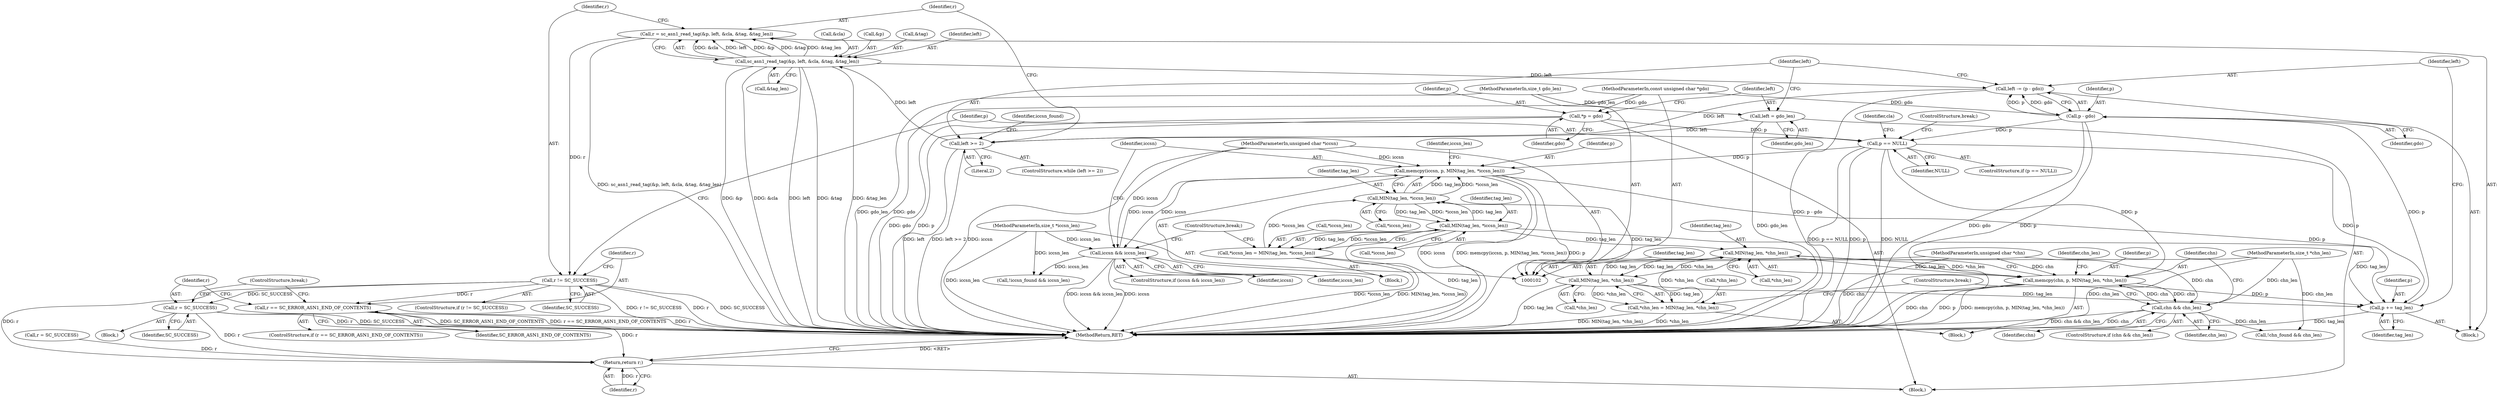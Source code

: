 digraph "1_OpenSC_8fe377e93b4b56060e5bbfb6f3142ceaeca744fa_18@API" {
"1000138" [label="(Call,r = sc_asn1_read_tag(&p, left, &cla, &tag, &tag_len))"];
"1000140" [label="(Call,sc_asn1_read_tag(&p, left, &cla, &tag, &tag_len))"];
"1000131" [label="(Call,left >= 2)"];
"1000229" [label="(Call,left -= (p - gdo))"];
"1000231" [label="(Call,p - gdo)"];
"1000226" [label="(Call,p += tag_len)"];
"1000221" [label="(Call,MIN(tag_len, *chn_len))"];
"1000214" [label="(Call,MIN(tag_len, *chn_len))"];
"1000197" [label="(Call,MIN(tag_len, *iccsn_len))"];
"1000190" [label="(Call,MIN(tag_len, *iccsn_len))"];
"1000194" [label="(Call,*iccsn_len = MIN(tag_len, *iccsn_len))"];
"1000218" [label="(Call,*chn_len = MIN(tag_len, *chn_len))"];
"1000187" [label="(Call,memcpy(iccsn, p, MIN(tag_len, *iccsn_len)))"];
"1000183" [label="(Call,iccsn && iccsn_len)"];
"1000105" [label="(MethodParameterIn,unsigned char *iccsn)"];
"1000106" [label="(MethodParameterIn,size_t *iccsn_len)"];
"1000165" [label="(Call,p == NULL)"];
"1000123" [label="(Call,*p = gdo)"];
"1000103" [label="(MethodParameterIn,const unsigned char *gdo)"];
"1000211" [label="(Call,memcpy(chn, p, MIN(tag_len, *chn_len)))"];
"1000207" [label="(Call,chn && chn_len)"];
"1000107" [label="(MethodParameterIn,unsigned char *chn)"];
"1000108" [label="(MethodParameterIn,size_t *chn_len)"];
"1000127" [label="(Call,left = gdo_len)"];
"1000104" [label="(MethodParameterIn,size_t gdo_len)"];
"1000151" [label="(Call,r != SC_SUCCESS)"];
"1000156" [label="(Call,r == SC_ERROR_ASN1_END_OF_CONTENTS)"];
"1000252" [label="(Return,return r;)"];
"1000160" [label="(Call,r = SC_SUCCESS)"];
"1000222" [label="(Identifier,tag_len)"];
"1000188" [label="(Identifier,iccsn)"];
"1000192" [label="(Call,*iccsn_len)"];
"1000183" [label="(Call,iccsn && iccsn_len)"];
"1000219" [label="(Call,*chn_len)"];
"1000199" [label="(Call,*iccsn_len)"];
"1000194" [label="(Call,*iccsn_len = MIN(tag_len, *iccsn_len))"];
"1000186" [label="(Block,)"];
"1000235" [label="(Call,!iccsn_found && iccsn_len)"];
"1000109" [label="(Block,)"];
"1000105" [label="(MethodParameterIn,unsigned char *iccsn)"];
"1000125" [label="(Identifier,gdo)"];
"1000231" [label="(Call,p - gdo)"];
"1000208" [label="(Identifier,chn)"];
"1000133" [label="(Literal,2)"];
"1000134" [label="(Block,)"];
"1000166" [label="(Identifier,p)"];
"1000140" [label="(Call,sc_asn1_read_tag(&p, left, &cla, &tag, &tag_len))"];
"1000128" [label="(Identifier,left)"];
"1000227" [label="(Identifier,p)"];
"1000172" [label="(Identifier,cla)"];
"1000211" [label="(Call,memcpy(chn, p, MIN(tag_len, *chn_len)))"];
"1000143" [label="(Identifier,left)"];
"1000230" [label="(Identifier,left)"];
"1000232" [label="(Identifier,p)"];
"1000132" [label="(Identifier,left)"];
"1000131" [label="(Call,left >= 2)"];
"1000127" [label="(Call,left = gdo_len)"];
"1000151" [label="(Call,r != SC_SUCCESS)"];
"1000223" [label="(Call,*chn_len)"];
"1000185" [label="(Identifier,iccsn_len)"];
"1000162" [label="(Identifier,SC_SUCCESS)"];
"1000111" [label="(Call,r = SC_SUCCESS)"];
"1000108" [label="(MethodParameterIn,size_t *chn_len)"];
"1000165" [label="(Call,p == NULL)"];
"1000215" [label="(Identifier,tag_len)"];
"1000104" [label="(MethodParameterIn,size_t gdo_len)"];
"1000164" [label="(ControlStructure,if (p == NULL))"];
"1000163" [label="(ControlStructure,break;)"];
"1000216" [label="(Call,*chn_len)"];
"1000244" [label="(Call,!chn_found && chn_len)"];
"1000233" [label="(Identifier,gdo)"];
"1000190" [label="(Call,MIN(tag_len, *iccsn_len))"];
"1000254" [label="(MethodReturn,RET)"];
"1000158" [label="(Identifier,SC_ERROR_ASN1_END_OF_CONTENTS)"];
"1000144" [label="(Call,&cla)"];
"1000129" [label="(Identifier,gdo_len)"];
"1000124" [label="(Identifier,p)"];
"1000138" [label="(Call,r = sc_asn1_read_tag(&p, left, &cla, &tag, &tag_len))"];
"1000169" [label="(ControlStructure,break;)"];
"1000226" [label="(Call,p += tag_len)"];
"1000206" [label="(ControlStructure,if (chn && chn_len))"];
"1000210" [label="(Block,)"];
"1000161" [label="(Identifier,r)"];
"1000139" [label="(Identifier,r)"];
"1000150" [label="(ControlStructure,if (r != SC_SUCCESS))"];
"1000253" [label="(Identifier,r)"];
"1000201" [label="(ControlStructure,break;)"];
"1000167" [label="(Identifier,NULL)"];
"1000220" [label="(Identifier,chn_len)"];
"1000103" [label="(MethodParameterIn,const unsigned char *gdo)"];
"1000153" [label="(Identifier,SC_SUCCESS)"];
"1000197" [label="(Call,MIN(tag_len, *iccsn_len))"];
"1000209" [label="(Identifier,chn_len)"];
"1000157" [label="(Identifier,r)"];
"1000123" [label="(Call,*p = gdo)"];
"1000107" [label="(MethodParameterIn,unsigned char *chn)"];
"1000155" [label="(ControlStructure,if (r == SC_ERROR_ASN1_END_OF_CONTENTS))"];
"1000252" [label="(Return,return r;)"];
"1000187" [label="(Call,memcpy(iccsn, p, MIN(tag_len, *iccsn_len)))"];
"1000148" [label="(Call,&tag_len)"];
"1000212" [label="(Identifier,chn)"];
"1000159" [label="(Block,)"];
"1000184" [label="(Identifier,iccsn)"];
"1000218" [label="(Call,*chn_len = MIN(tag_len, *chn_len))"];
"1000207" [label="(Call,chn && chn_len)"];
"1000221" [label="(Call,MIN(tag_len, *chn_len))"];
"1000214" [label="(Call,MIN(tag_len, *chn_len))"];
"1000229" [label="(Call,left -= (p - gdo))"];
"1000237" [label="(Identifier,iccsn_found)"];
"1000228" [label="(Identifier,tag_len)"];
"1000152" [label="(Identifier,r)"];
"1000196" [label="(Identifier,iccsn_len)"];
"1000189" [label="(Identifier,p)"];
"1000225" [label="(ControlStructure,break;)"];
"1000195" [label="(Call,*iccsn_len)"];
"1000141" [label="(Call,&p)"];
"1000182" [label="(ControlStructure,if (iccsn && iccsn_len))"];
"1000106" [label="(MethodParameterIn,size_t *iccsn_len)"];
"1000156" [label="(Call,r == SC_ERROR_ASN1_END_OF_CONTENTS)"];
"1000198" [label="(Identifier,tag_len)"];
"1000191" [label="(Identifier,tag_len)"];
"1000160" [label="(Call,r = SC_SUCCESS)"];
"1000130" [label="(ControlStructure,while (left >= 2))"];
"1000146" [label="(Call,&tag)"];
"1000213" [label="(Identifier,p)"];
"1000138" -> "1000134"  [label="AST: "];
"1000138" -> "1000140"  [label="CFG: "];
"1000139" -> "1000138"  [label="AST: "];
"1000140" -> "1000138"  [label="AST: "];
"1000152" -> "1000138"  [label="CFG: "];
"1000138" -> "1000254"  [label="DDG: sc_asn1_read_tag(&p, left, &cla, &tag, &tag_len)"];
"1000140" -> "1000138"  [label="DDG: &cla"];
"1000140" -> "1000138"  [label="DDG: left"];
"1000140" -> "1000138"  [label="DDG: &p"];
"1000140" -> "1000138"  [label="DDG: &tag"];
"1000140" -> "1000138"  [label="DDG: &tag_len"];
"1000138" -> "1000151"  [label="DDG: r"];
"1000140" -> "1000148"  [label="CFG: "];
"1000141" -> "1000140"  [label="AST: "];
"1000143" -> "1000140"  [label="AST: "];
"1000144" -> "1000140"  [label="AST: "];
"1000146" -> "1000140"  [label="AST: "];
"1000148" -> "1000140"  [label="AST: "];
"1000140" -> "1000254"  [label="DDG: &p"];
"1000140" -> "1000254"  [label="DDG: &cla"];
"1000140" -> "1000254"  [label="DDG: &tag_len"];
"1000140" -> "1000254"  [label="DDG: left"];
"1000140" -> "1000254"  [label="DDG: &tag"];
"1000131" -> "1000140"  [label="DDG: left"];
"1000140" -> "1000229"  [label="DDG: left"];
"1000131" -> "1000130"  [label="AST: "];
"1000131" -> "1000133"  [label="CFG: "];
"1000132" -> "1000131"  [label="AST: "];
"1000133" -> "1000131"  [label="AST: "];
"1000139" -> "1000131"  [label="CFG: "];
"1000237" -> "1000131"  [label="CFG: "];
"1000131" -> "1000254"  [label="DDG: left"];
"1000131" -> "1000254"  [label="DDG: left >= 2"];
"1000229" -> "1000131"  [label="DDG: left"];
"1000127" -> "1000131"  [label="DDG: left"];
"1000229" -> "1000134"  [label="AST: "];
"1000229" -> "1000231"  [label="CFG: "];
"1000230" -> "1000229"  [label="AST: "];
"1000231" -> "1000229"  [label="AST: "];
"1000132" -> "1000229"  [label="CFG: "];
"1000229" -> "1000254"  [label="DDG: p - gdo"];
"1000231" -> "1000229"  [label="DDG: p"];
"1000231" -> "1000229"  [label="DDG: gdo"];
"1000231" -> "1000233"  [label="CFG: "];
"1000232" -> "1000231"  [label="AST: "];
"1000233" -> "1000231"  [label="AST: "];
"1000231" -> "1000254"  [label="DDG: gdo"];
"1000231" -> "1000254"  [label="DDG: p"];
"1000231" -> "1000165"  [label="DDG: p"];
"1000226" -> "1000231"  [label="DDG: p"];
"1000103" -> "1000231"  [label="DDG: gdo"];
"1000226" -> "1000134"  [label="AST: "];
"1000226" -> "1000228"  [label="CFG: "];
"1000227" -> "1000226"  [label="AST: "];
"1000228" -> "1000226"  [label="AST: "];
"1000230" -> "1000226"  [label="CFG: "];
"1000226" -> "1000254"  [label="DDG: tag_len"];
"1000221" -> "1000226"  [label="DDG: tag_len"];
"1000197" -> "1000226"  [label="DDG: tag_len"];
"1000187" -> "1000226"  [label="DDG: p"];
"1000165" -> "1000226"  [label="DDG: p"];
"1000211" -> "1000226"  [label="DDG: p"];
"1000221" -> "1000218"  [label="AST: "];
"1000221" -> "1000223"  [label="CFG: "];
"1000222" -> "1000221"  [label="AST: "];
"1000223" -> "1000221"  [label="AST: "];
"1000218" -> "1000221"  [label="CFG: "];
"1000221" -> "1000254"  [label="DDG: tag_len"];
"1000221" -> "1000190"  [label="DDG: tag_len"];
"1000221" -> "1000214"  [label="DDG: tag_len"];
"1000221" -> "1000218"  [label="DDG: tag_len"];
"1000221" -> "1000218"  [label="DDG: *chn_len"];
"1000214" -> "1000221"  [label="DDG: tag_len"];
"1000214" -> "1000221"  [label="DDG: *chn_len"];
"1000214" -> "1000211"  [label="AST: "];
"1000214" -> "1000216"  [label="CFG: "];
"1000215" -> "1000214"  [label="AST: "];
"1000216" -> "1000214"  [label="AST: "];
"1000211" -> "1000214"  [label="CFG: "];
"1000214" -> "1000211"  [label="DDG: tag_len"];
"1000214" -> "1000211"  [label="DDG: *chn_len"];
"1000197" -> "1000214"  [label="DDG: tag_len"];
"1000218" -> "1000214"  [label="DDG: *chn_len"];
"1000197" -> "1000194"  [label="AST: "];
"1000197" -> "1000199"  [label="CFG: "];
"1000198" -> "1000197"  [label="AST: "];
"1000199" -> "1000197"  [label="AST: "];
"1000194" -> "1000197"  [label="CFG: "];
"1000197" -> "1000254"  [label="DDG: tag_len"];
"1000197" -> "1000190"  [label="DDG: tag_len"];
"1000197" -> "1000194"  [label="DDG: tag_len"];
"1000197" -> "1000194"  [label="DDG: *iccsn_len"];
"1000190" -> "1000197"  [label="DDG: tag_len"];
"1000190" -> "1000197"  [label="DDG: *iccsn_len"];
"1000190" -> "1000187"  [label="AST: "];
"1000190" -> "1000192"  [label="CFG: "];
"1000191" -> "1000190"  [label="AST: "];
"1000192" -> "1000190"  [label="AST: "];
"1000187" -> "1000190"  [label="CFG: "];
"1000190" -> "1000187"  [label="DDG: tag_len"];
"1000190" -> "1000187"  [label="DDG: *iccsn_len"];
"1000194" -> "1000190"  [label="DDG: *iccsn_len"];
"1000194" -> "1000186"  [label="AST: "];
"1000195" -> "1000194"  [label="AST: "];
"1000201" -> "1000194"  [label="CFG: "];
"1000194" -> "1000254"  [label="DDG: *iccsn_len"];
"1000194" -> "1000254"  [label="DDG: MIN(tag_len, *iccsn_len)"];
"1000218" -> "1000210"  [label="AST: "];
"1000219" -> "1000218"  [label="AST: "];
"1000225" -> "1000218"  [label="CFG: "];
"1000218" -> "1000254"  [label="DDG: MIN(tag_len, *chn_len)"];
"1000218" -> "1000254"  [label="DDG: *chn_len"];
"1000187" -> "1000186"  [label="AST: "];
"1000188" -> "1000187"  [label="AST: "];
"1000189" -> "1000187"  [label="AST: "];
"1000196" -> "1000187"  [label="CFG: "];
"1000187" -> "1000254"  [label="DDG: iccsn"];
"1000187" -> "1000254"  [label="DDG: memcpy(iccsn, p, MIN(tag_len, *iccsn_len))"];
"1000187" -> "1000254"  [label="DDG: p"];
"1000187" -> "1000183"  [label="DDG: iccsn"];
"1000183" -> "1000187"  [label="DDG: iccsn"];
"1000105" -> "1000187"  [label="DDG: iccsn"];
"1000165" -> "1000187"  [label="DDG: p"];
"1000183" -> "1000182"  [label="AST: "];
"1000183" -> "1000184"  [label="CFG: "];
"1000183" -> "1000185"  [label="CFG: "];
"1000184" -> "1000183"  [label="AST: "];
"1000185" -> "1000183"  [label="AST: "];
"1000188" -> "1000183"  [label="CFG: "];
"1000201" -> "1000183"  [label="CFG: "];
"1000183" -> "1000254"  [label="DDG: iccsn"];
"1000183" -> "1000254"  [label="DDG: iccsn && iccsn_len"];
"1000105" -> "1000183"  [label="DDG: iccsn"];
"1000106" -> "1000183"  [label="DDG: iccsn_len"];
"1000183" -> "1000235"  [label="DDG: iccsn_len"];
"1000105" -> "1000102"  [label="AST: "];
"1000105" -> "1000254"  [label="DDG: iccsn"];
"1000106" -> "1000102"  [label="AST: "];
"1000106" -> "1000254"  [label="DDG: iccsn_len"];
"1000106" -> "1000235"  [label="DDG: iccsn_len"];
"1000165" -> "1000164"  [label="AST: "];
"1000165" -> "1000167"  [label="CFG: "];
"1000166" -> "1000165"  [label="AST: "];
"1000167" -> "1000165"  [label="AST: "];
"1000169" -> "1000165"  [label="CFG: "];
"1000172" -> "1000165"  [label="CFG: "];
"1000165" -> "1000254"  [label="DDG: p"];
"1000165" -> "1000254"  [label="DDG: NULL"];
"1000165" -> "1000254"  [label="DDG: p == NULL"];
"1000123" -> "1000165"  [label="DDG: p"];
"1000165" -> "1000211"  [label="DDG: p"];
"1000123" -> "1000109"  [label="AST: "];
"1000123" -> "1000125"  [label="CFG: "];
"1000124" -> "1000123"  [label="AST: "];
"1000125" -> "1000123"  [label="AST: "];
"1000128" -> "1000123"  [label="CFG: "];
"1000123" -> "1000254"  [label="DDG: gdo"];
"1000123" -> "1000254"  [label="DDG: p"];
"1000103" -> "1000123"  [label="DDG: gdo"];
"1000103" -> "1000102"  [label="AST: "];
"1000103" -> "1000254"  [label="DDG: gdo"];
"1000211" -> "1000210"  [label="AST: "];
"1000212" -> "1000211"  [label="AST: "];
"1000213" -> "1000211"  [label="AST: "];
"1000220" -> "1000211"  [label="CFG: "];
"1000211" -> "1000254"  [label="DDG: chn"];
"1000211" -> "1000254"  [label="DDG: p"];
"1000211" -> "1000254"  [label="DDG: memcpy(chn, p, MIN(tag_len, *chn_len))"];
"1000211" -> "1000207"  [label="DDG: chn"];
"1000207" -> "1000211"  [label="DDG: chn"];
"1000107" -> "1000211"  [label="DDG: chn"];
"1000207" -> "1000206"  [label="AST: "];
"1000207" -> "1000208"  [label="CFG: "];
"1000207" -> "1000209"  [label="CFG: "];
"1000208" -> "1000207"  [label="AST: "];
"1000209" -> "1000207"  [label="AST: "];
"1000212" -> "1000207"  [label="CFG: "];
"1000225" -> "1000207"  [label="CFG: "];
"1000207" -> "1000254"  [label="DDG: chn"];
"1000207" -> "1000254"  [label="DDG: chn && chn_len"];
"1000107" -> "1000207"  [label="DDG: chn"];
"1000108" -> "1000207"  [label="DDG: chn_len"];
"1000207" -> "1000244"  [label="DDG: chn_len"];
"1000107" -> "1000102"  [label="AST: "];
"1000107" -> "1000254"  [label="DDG: chn"];
"1000108" -> "1000102"  [label="AST: "];
"1000108" -> "1000254"  [label="DDG: chn_len"];
"1000108" -> "1000244"  [label="DDG: chn_len"];
"1000127" -> "1000109"  [label="AST: "];
"1000127" -> "1000129"  [label="CFG: "];
"1000128" -> "1000127"  [label="AST: "];
"1000129" -> "1000127"  [label="AST: "];
"1000132" -> "1000127"  [label="CFG: "];
"1000127" -> "1000254"  [label="DDG: gdo_len"];
"1000104" -> "1000127"  [label="DDG: gdo_len"];
"1000104" -> "1000102"  [label="AST: "];
"1000104" -> "1000254"  [label="DDG: gdo_len"];
"1000151" -> "1000150"  [label="AST: "];
"1000151" -> "1000153"  [label="CFG: "];
"1000152" -> "1000151"  [label="AST: "];
"1000153" -> "1000151"  [label="AST: "];
"1000157" -> "1000151"  [label="CFG: "];
"1000166" -> "1000151"  [label="CFG: "];
"1000151" -> "1000254"  [label="DDG: r != SC_SUCCESS"];
"1000151" -> "1000254"  [label="DDG: r"];
"1000151" -> "1000254"  [label="DDG: SC_SUCCESS"];
"1000151" -> "1000156"  [label="DDG: r"];
"1000151" -> "1000160"  [label="DDG: SC_SUCCESS"];
"1000151" -> "1000252"  [label="DDG: r"];
"1000156" -> "1000155"  [label="AST: "];
"1000156" -> "1000158"  [label="CFG: "];
"1000157" -> "1000156"  [label="AST: "];
"1000158" -> "1000156"  [label="AST: "];
"1000161" -> "1000156"  [label="CFG: "];
"1000163" -> "1000156"  [label="CFG: "];
"1000156" -> "1000254"  [label="DDG: r"];
"1000156" -> "1000254"  [label="DDG: SC_ERROR_ASN1_END_OF_CONTENTS"];
"1000156" -> "1000254"  [label="DDG: r == SC_ERROR_ASN1_END_OF_CONTENTS"];
"1000156" -> "1000252"  [label="DDG: r"];
"1000252" -> "1000109"  [label="AST: "];
"1000252" -> "1000253"  [label="CFG: "];
"1000253" -> "1000252"  [label="AST: "];
"1000254" -> "1000252"  [label="CFG: "];
"1000252" -> "1000254"  [label="DDG: <RET>"];
"1000253" -> "1000252"  [label="DDG: r"];
"1000111" -> "1000252"  [label="DDG: r"];
"1000160" -> "1000252"  [label="DDG: r"];
"1000160" -> "1000159"  [label="AST: "];
"1000160" -> "1000162"  [label="CFG: "];
"1000161" -> "1000160"  [label="AST: "];
"1000162" -> "1000160"  [label="AST: "];
"1000163" -> "1000160"  [label="CFG: "];
"1000160" -> "1000254"  [label="DDG: SC_SUCCESS"];
"1000160" -> "1000254"  [label="DDG: r"];
}
